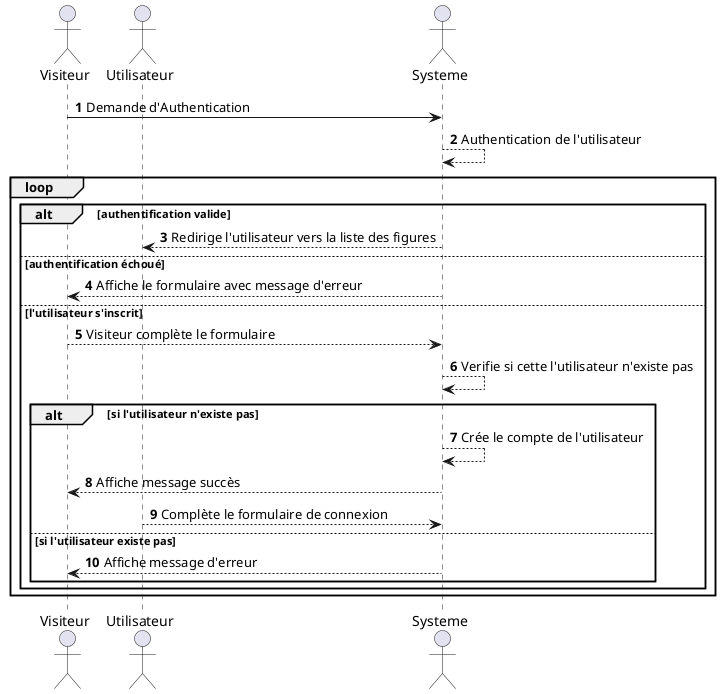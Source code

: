 @startuml
'https://plantuml.com/sequence-diagram

autonumber
actor Visiteur
actor Utilisateur
actor Systeme

Visiteur -> Systeme: Demande d'Authentication
Systeme --> Systeme: Authentication de l'utilisateur

loop
alt authentification valide
    Systeme --> Utilisateur: Redirige l'utilisateur vers la liste des figures
else authentification échoué
    Systeme --> Visiteur: Affiche le formulaire avec message d'erreur

else l'utilisateur s'inscrit
    Visiteur --> Systeme: Visiteur complète le formulaire
    Systeme --> Systeme: Verifie si cette l'utilisateur n'existe pas

    alt si l'utilisateur n'existe pas
        Systeme --> Systeme: Crée le compte de l'utilisateur
        Systeme --> Visiteur: Affiche message succès
       Utilisateur --> Systeme: Complète le formulaire de connexion
    else si l'utilisateur existe pas
        Systeme --> Visiteur: Affiche message d'erreur
    end
end

end


@enduml